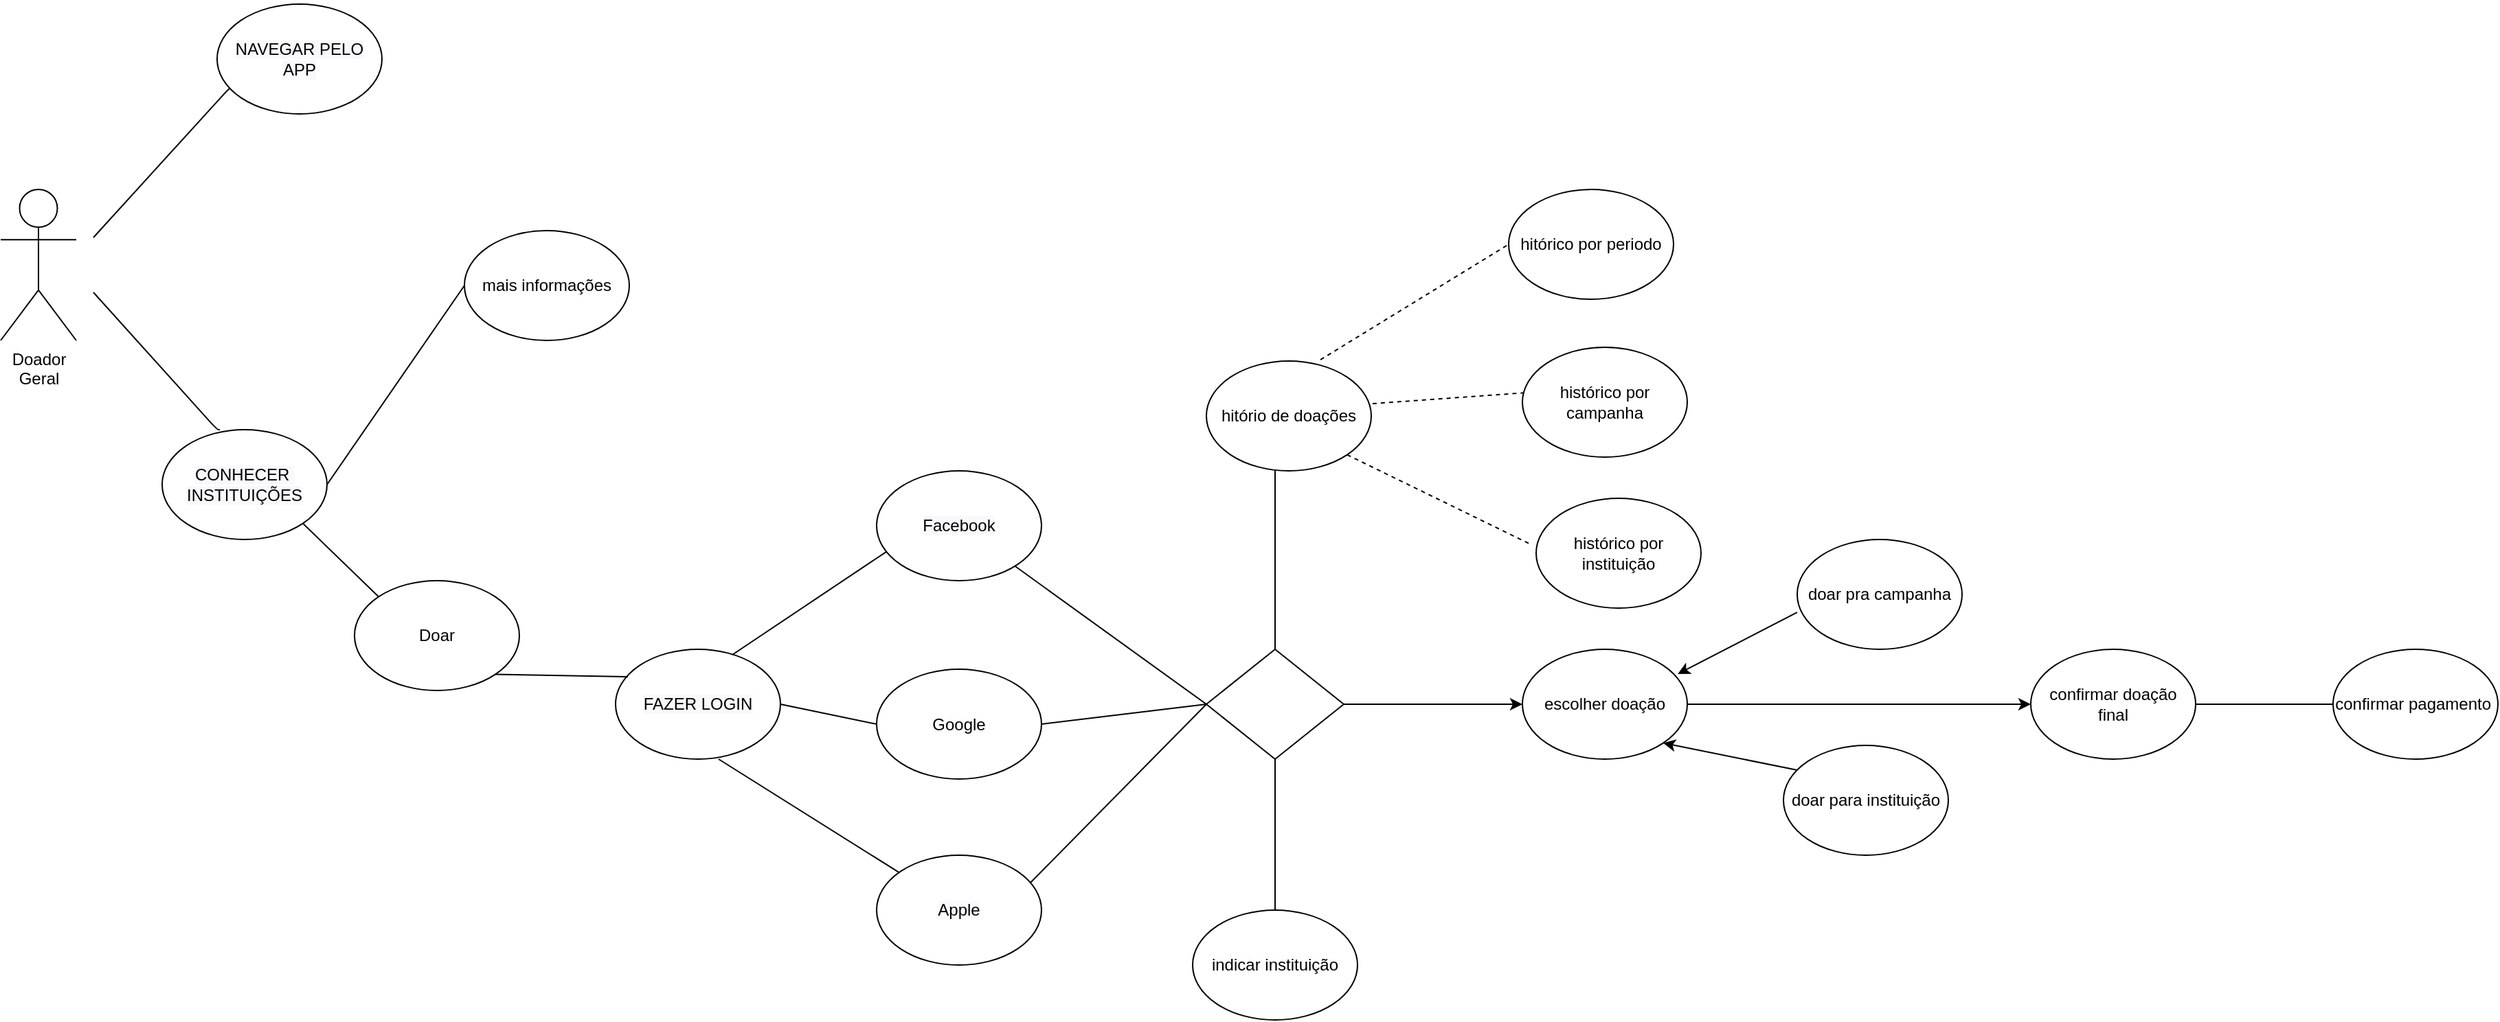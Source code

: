 <mxfile version="15.2.7" type="device"><diagram id="SH8P3eDlyd0mVSnI_X6C" name="Página-1"><mxGraphModel dx="915" dy="510" grid="1" gridSize="10" guides="1" tooltips="1" connect="1" arrows="1" fold="1" page="1" pageScale="1" pageWidth="827" pageHeight="1169" math="0" shadow="0"><root><mxCell id="0"/><mxCell id="1" parent="0"/><mxCell id="f6rt2dhSZc58-nTVMWlo-1" value="Doador&lt;br&gt;Geral" style="shape=umlActor;verticalLabelPosition=bottom;verticalAlign=top;html=1;" vertex="1" parent="1"><mxGeometry x="42.5" y="195" width="55" height="110" as="geometry"/></mxCell><mxCell id="f6rt2dhSZc58-nTVMWlo-6" value="" style="endArrow=none;html=1;exitX=0.083;exitY=0.775;exitDx=0;exitDy=0;exitPerimeter=0;" edge="1" parent="1" source="f6rt2dhSZc58-nTVMWlo-7"><mxGeometry width="50" height="50" relative="1" as="geometry"><mxPoint x="120" y="220" as="sourcePoint"/><mxPoint x="110" y="230" as="targetPoint"/><Array as="points"><mxPoint x="210" y="120"/></Array></mxGeometry></mxCell><mxCell id="f6rt2dhSZc58-nTVMWlo-7" value="&#10;&#10;&lt;span style=&quot;color: rgb(0, 0, 0); font-family: helvetica; font-size: 12px; font-style: normal; font-weight: 400; letter-spacing: normal; text-align: center; text-indent: 0px; text-transform: none; word-spacing: 0px; background-color: rgb(248, 249, 250); display: inline; float: none;&quot;&gt;NAVEGAR PELO APP&lt;/span&gt;&#10;&#10;" style="ellipse;whiteSpace=wrap;html=1;" vertex="1" parent="1"><mxGeometry x="200" y="60" width="120" height="80" as="geometry"/></mxCell><mxCell id="f6rt2dhSZc58-nTVMWlo-8" value="" style="endArrow=none;html=1;entryX=0.35;entryY=0;entryDx=0;entryDy=0;entryPerimeter=0;" edge="1" parent="1" target="f6rt2dhSZc58-nTVMWlo-9"><mxGeometry width="50" height="50" relative="1" as="geometry"><mxPoint x="110" y="270" as="sourcePoint"/><mxPoint x="180" y="380" as="targetPoint"/><Array as="points"><mxPoint x="200" y="370"/></Array></mxGeometry></mxCell><mxCell id="f6rt2dhSZc58-nTVMWlo-9" value="&#10;&#10;&lt;span style=&quot;color: rgb(0, 0, 0); font-family: helvetica; font-size: 12px; font-style: normal; font-weight: 400; letter-spacing: normal; text-align: center; text-indent: 0px; text-transform: none; word-spacing: 0px; background-color: rgb(248, 249, 250); display: inline; float: none;&quot;&gt;CONHECER&amp;nbsp;&lt;/span&gt;&lt;br style=&quot;color: rgb(0, 0, 0); font-family: helvetica; font-size: 12px; font-style: normal; font-weight: 400; letter-spacing: normal; text-align: center; text-indent: 0px; text-transform: none; word-spacing: 0px; background-color: rgb(248, 249, 250);&quot;&gt;&lt;span style=&quot;color: rgb(0, 0, 0); font-family: helvetica; font-size: 12px; font-style: normal; font-weight: 400; letter-spacing: normal; text-align: center; text-indent: 0px; text-transform: none; word-spacing: 0px; background-color: rgb(248, 249, 250); display: inline; float: none;&quot;&gt;INSTITUIÇÕES&lt;/span&gt;&#10;&#10;" style="ellipse;whiteSpace=wrap;html=1;" vertex="1" parent="1"><mxGeometry x="160" y="370" width="120" height="80" as="geometry"/></mxCell><mxCell id="f6rt2dhSZc58-nTVMWlo-10" value="" style="endArrow=none;html=1;exitX=1;exitY=1;exitDx=0;exitDy=0;entryX=0;entryY=0;entryDx=0;entryDy=0;" edge="1" parent="1" source="f6rt2dhSZc58-nTVMWlo-9" target="f6rt2dhSZc58-nTVMWlo-28"><mxGeometry width="50" height="50" relative="1" as="geometry"><mxPoint x="260" y="440" as="sourcePoint"/><mxPoint x="300" y="480" as="targetPoint"/><Array as="points"/></mxGeometry></mxCell><mxCell id="f6rt2dhSZc58-nTVMWlo-11" value="&#10;&#10;&lt;span style=&quot;color: rgb(0, 0, 0); font-family: helvetica; font-size: 12px; font-style: normal; font-weight: 400; letter-spacing: normal; text-align: center; text-indent: 0px; text-transform: none; word-spacing: 0px; background-color: rgb(248, 249, 250); display: inline; float: none;&quot;&gt;FAZER LOGIN&lt;/span&gt;&#10;&#10;" style="ellipse;whiteSpace=wrap;html=1;" vertex="1" parent="1"><mxGeometry x="490" y="530" width="120" height="80" as="geometry"/></mxCell><mxCell id="f6rt2dhSZc58-nTVMWlo-12" value="" style="endArrow=none;html=1;entryX=0.708;entryY=0.05;entryDx=0;entryDy=0;entryPerimeter=0;exitX=0.058;exitY=0.738;exitDx=0;exitDy=0;exitPerimeter=0;" edge="1" parent="1" source="f6rt2dhSZc58-nTVMWlo-13" target="f6rt2dhSZc58-nTVMWlo-11"><mxGeometry width="50" height="50" relative="1" as="geometry"><mxPoint x="558" y="380" as="sourcePoint"/><mxPoint x="430" y="512" as="targetPoint"/><Array as="points"/></mxGeometry></mxCell><mxCell id="f6rt2dhSZc58-nTVMWlo-13" value="&lt;span style=&quot;color: rgb(0 , 0 , 0) ; font-family: &amp;#34;helvetica&amp;#34; ; font-size: 12px ; font-style: normal ; font-weight: 400 ; letter-spacing: normal ; text-indent: 0px ; text-transform: none ; word-spacing: 0px ; background-color: rgb(248 , 249 , 250) ; display: inline ; float: none&quot;&gt;Facebook&lt;br&gt;&lt;/span&gt;" style="ellipse;whiteSpace=wrap;html=1;" vertex="1" parent="1"><mxGeometry x="680" y="400" width="120" height="80" as="geometry"/></mxCell><mxCell id="f6rt2dhSZc58-nTVMWlo-14" value="Google" style="ellipse;whiteSpace=wrap;html=1;" vertex="1" parent="1"><mxGeometry x="680" y="544.5" width="120" height="80" as="geometry"/></mxCell><mxCell id="f6rt2dhSZc58-nTVMWlo-16" value="&lt;span style=&quot;color: rgb(0 , 0 , 0) ; font-family: &amp;#34;helvetica&amp;#34; ; font-size: 12px ; font-style: normal ; font-weight: 400 ; letter-spacing: normal ; text-indent: 0px ; text-transform: none ; word-spacing: 0px ; background-color: rgb(248 , 249 , 250) ; display: inline ; float: none&quot;&gt;Apple&lt;/span&gt;" style="ellipse;whiteSpace=wrap;html=1;" vertex="1" parent="1"><mxGeometry x="680" y="680" width="120" height="80" as="geometry"/></mxCell><mxCell id="f6rt2dhSZc58-nTVMWlo-17" value="" style="endArrow=none;html=1;entryX=1;entryY=0.5;entryDx=0;entryDy=0;exitX=0;exitY=0.5;exitDx=0;exitDy=0;" edge="1" parent="1" source="f6rt2dhSZc58-nTVMWlo-14" target="f6rt2dhSZc58-nTVMWlo-11"><mxGeometry width="50" height="50" relative="1" as="geometry"><mxPoint x="585.96" y="420" as="sourcePoint"/><mxPoint x="460.0" y="552" as="targetPoint"/><Array as="points"/></mxGeometry></mxCell><mxCell id="f6rt2dhSZc58-nTVMWlo-18" value="" style="endArrow=none;html=1;entryX=0.625;entryY=1;entryDx=0;entryDy=0;entryPerimeter=0;" edge="1" parent="1" source="f6rt2dhSZc58-nTVMWlo-16" target="f6rt2dhSZc58-nTVMWlo-11"><mxGeometry width="50" height="50" relative="1" as="geometry"><mxPoint x="568" y="390" as="sourcePoint"/><mxPoint x="442.04" y="522" as="targetPoint"/><Array as="points"/></mxGeometry></mxCell><mxCell id="f6rt2dhSZc58-nTVMWlo-19" value="" style="endArrow=none;html=1;exitX=0;exitY=0.5;exitDx=0;exitDy=0;" edge="1" parent="1" source="f6rt2dhSZc58-nTVMWlo-39" target="f6rt2dhSZc58-nTVMWlo-13"><mxGeometry width="50" height="50" relative="1" as="geometry"><mxPoint x="940.96" y="535.04" as="sourcePoint"/><mxPoint x="452.04" y="532" as="targetPoint"/><Array as="points"/></mxGeometry></mxCell><mxCell id="f6rt2dhSZc58-nTVMWlo-20" value="" style="endArrow=none;html=1;entryX=1;entryY=0.5;entryDx=0;entryDy=0;exitX=0;exitY=0.5;exitDx=0;exitDy=0;" edge="1" parent="1" source="f6rt2dhSZc58-nTVMWlo-39" target="f6rt2dhSZc58-nTVMWlo-14"><mxGeometry width="50" height="50" relative="1" as="geometry"><mxPoint x="910" y="570" as="sourcePoint"/><mxPoint x="680" y="532" as="targetPoint"/><Array as="points"/></mxGeometry></mxCell><mxCell id="f6rt2dhSZc58-nTVMWlo-21" value="" style="endArrow=none;html=1;entryX=0.933;entryY=0.25;entryDx=0;entryDy=0;entryPerimeter=0;" edge="1" parent="1" target="f6rt2dhSZc58-nTVMWlo-16"><mxGeometry width="50" height="50" relative="1" as="geometry"><mxPoint x="920" y="570" as="sourcePoint"/><mxPoint x="660" y="712" as="targetPoint"/><Array as="points"/></mxGeometry></mxCell><mxCell id="f6rt2dhSZc58-nTVMWlo-23" value="escolher doação" style="ellipse;whiteSpace=wrap;html=1;" vertex="1" parent="1"><mxGeometry x="1150" y="530" width="120" height="80" as="geometry"/></mxCell><mxCell id="f6rt2dhSZc58-nTVMWlo-26" value="confirmar doação final" style="ellipse;whiteSpace=wrap;html=1;" vertex="1" parent="1"><mxGeometry x="1520" y="530" width="120" height="80" as="geometry"/></mxCell><mxCell id="f6rt2dhSZc58-nTVMWlo-28" value="Doar" style="ellipse;whiteSpace=wrap;html=1;" vertex="1" parent="1"><mxGeometry x="300" y="480" width="120" height="80" as="geometry"/></mxCell><mxCell id="f6rt2dhSZc58-nTVMWlo-29" value="" style="endArrow=none;html=1;exitX=1;exitY=1;exitDx=0;exitDy=0;entryX=0.075;entryY=0.25;entryDx=0;entryDy=0;entryPerimeter=0;" edge="1" parent="1" source="f6rt2dhSZc58-nTVMWlo-28" target="f6rt2dhSZc58-nTVMWlo-11"><mxGeometry width="50" height="50" relative="1" as="geometry"><mxPoint x="230" y="410" as="sourcePoint"/><mxPoint x="280" y="360" as="targetPoint"/></mxGeometry></mxCell><mxCell id="f6rt2dhSZc58-nTVMWlo-33" value="" style="endArrow=classic;html=1;exitX=1;exitY=0.5;exitDx=0;exitDy=0;" edge="1" parent="1" source="f6rt2dhSZc58-nTVMWlo-39" target="f6rt2dhSZc58-nTVMWlo-23"><mxGeometry width="50" height="50" relative="1" as="geometry"><mxPoint x="1030" y="570" as="sourcePoint"/><mxPoint x="970" y="560" as="targetPoint"/></mxGeometry></mxCell><mxCell id="f6rt2dhSZc58-nTVMWlo-35" value="mais informações" style="ellipse;whiteSpace=wrap;html=1;" vertex="1" parent="1"><mxGeometry x="380" y="225" width="120" height="80" as="geometry"/></mxCell><mxCell id="f6rt2dhSZc58-nTVMWlo-36" value="" style="endArrow=none;html=1;entryX=0;entryY=0.5;entryDx=0;entryDy=0;exitX=1;exitY=0.5;exitDx=0;exitDy=0;" edge="1" parent="1" source="f6rt2dhSZc58-nTVMWlo-9" target="f6rt2dhSZc58-nTVMWlo-35"><mxGeometry width="50" height="50" relative="1" as="geometry"><mxPoint x="580" y="610" as="sourcePoint"/><mxPoint x="630" y="560" as="targetPoint"/><Array as="points"/></mxGeometry></mxCell><mxCell id="f6rt2dhSZc58-nTVMWlo-37" value="" style="endArrow=none;html=1;exitX=0.5;exitY=0;exitDx=0;exitDy=0;" edge="1" parent="1" source="f6rt2dhSZc58-nTVMWlo-39"><mxGeometry width="50" height="50" relative="1" as="geometry"><mxPoint x="580" y="410" as="sourcePoint"/><mxPoint x="970" y="400" as="targetPoint"/></mxGeometry></mxCell><mxCell id="f6rt2dhSZc58-nTVMWlo-38" value="hitório de doações" style="ellipse;whiteSpace=wrap;html=1;" vertex="1" parent="1"><mxGeometry x="920" y="320" width="120" height="80" as="geometry"/></mxCell><mxCell id="f6rt2dhSZc58-nTVMWlo-39" value="" style="rhombus;whiteSpace=wrap;html=1;" vertex="1" parent="1"><mxGeometry x="920" y="530" width="100" height="80" as="geometry"/></mxCell><mxCell id="f6rt2dhSZc58-nTVMWlo-40" value="" style="endArrow=none;dashed=1;html=1;exitX=0.692;exitY=-0.012;exitDx=0;exitDy=0;exitPerimeter=0;entryX=0;entryY=0.5;entryDx=0;entryDy=0;" edge="1" parent="1" source="f6rt2dhSZc58-nTVMWlo-38" target="f6rt2dhSZc58-nTVMWlo-44"><mxGeometry width="50" height="50" relative="1" as="geometry"><mxPoint x="1040" y="510" as="sourcePoint"/><mxPoint x="1190" y="300" as="targetPoint"/><Array as="points"/></mxGeometry></mxCell><mxCell id="f6rt2dhSZc58-nTVMWlo-41" value="" style="endArrow=none;dashed=1;html=1;exitX=1.008;exitY=0.388;exitDx=0;exitDy=0;exitPerimeter=0;entryX=0.025;entryY=0.413;entryDx=0;entryDy=0;entryPerimeter=0;" edge="1" parent="1" source="f6rt2dhSZc58-nTVMWlo-38" target="f6rt2dhSZc58-nTVMWlo-45"><mxGeometry width="50" height="50" relative="1" as="geometry"><mxPoint x="1123.04" y="379.04" as="sourcePoint"/><mxPoint x="1240" y="370" as="targetPoint"/><Array as="points"/></mxGeometry></mxCell><mxCell id="f6rt2dhSZc58-nTVMWlo-42" value="" style="endArrow=none;dashed=1;html=1;exitX=1;exitY=1;exitDx=0;exitDy=0;entryX=-0.025;entryY=0.425;entryDx=0;entryDy=0;entryPerimeter=0;" edge="1" parent="1" source="f6rt2dhSZc58-nTVMWlo-38" target="f6rt2dhSZc58-nTVMWlo-46"><mxGeometry width="50" height="50" relative="1" as="geometry"><mxPoint x="1160.96" y="411.04" as="sourcePoint"/><mxPoint x="1250" y="470" as="targetPoint"/><Array as="points"/></mxGeometry></mxCell><mxCell id="f6rt2dhSZc58-nTVMWlo-44" value="hitórico por periodo" style="ellipse;whiteSpace=wrap;html=1;" vertex="1" parent="1"><mxGeometry x="1140" y="195" width="120" height="80" as="geometry"/></mxCell><mxCell id="f6rt2dhSZc58-nTVMWlo-45" value="histórico por campanha" style="ellipse;whiteSpace=wrap;html=1;" vertex="1" parent="1"><mxGeometry x="1150" y="310" width="120" height="80" as="geometry"/></mxCell><mxCell id="f6rt2dhSZc58-nTVMWlo-46" value="histórico por instituição" style="ellipse;whiteSpace=wrap;html=1;" vertex="1" parent="1"><mxGeometry x="1160" y="420" width="120" height="80" as="geometry"/></mxCell><mxCell id="f6rt2dhSZc58-nTVMWlo-47" value="indicar instituição" style="ellipse;whiteSpace=wrap;html=1;" vertex="1" parent="1"><mxGeometry x="910" y="720" width="120" height="80" as="geometry"/></mxCell><mxCell id="f6rt2dhSZc58-nTVMWlo-48" value="" style="endArrow=none;html=1;entryX=0.5;entryY=1;entryDx=0;entryDy=0;exitX=0.5;exitY=0;exitDx=0;exitDy=0;" edge="1" parent="1" source="f6rt2dhSZc58-nTVMWlo-47" target="f6rt2dhSZc58-nTVMWlo-39"><mxGeometry width="50" height="50" relative="1" as="geometry"><mxPoint x="970" y="720" as="sourcePoint"/><mxPoint x="720" y="640" as="targetPoint"/></mxGeometry></mxCell><mxCell id="f6rt2dhSZc58-nTVMWlo-51" value="doar pra campanha" style="ellipse;whiteSpace=wrap;html=1;" vertex="1" parent="1"><mxGeometry x="1350" y="450" width="120" height="80" as="geometry"/></mxCell><mxCell id="f6rt2dhSZc58-nTVMWlo-53" value="" style="endArrow=classic;html=1;entryX=0.942;entryY=0.225;entryDx=0;entryDy=0;entryPerimeter=0;exitX=0;exitY=0.663;exitDx=0;exitDy=0;exitPerimeter=0;" edge="1" parent="1" source="f6rt2dhSZc58-nTVMWlo-51" target="f6rt2dhSZc58-nTVMWlo-23"><mxGeometry width="50" height="50" relative="1" as="geometry"><mxPoint x="1350" y="530" as="sourcePoint"/><mxPoint x="1410" y="540" as="targetPoint"/></mxGeometry></mxCell><mxCell id="f6rt2dhSZc58-nTVMWlo-54" value="" style="endArrow=classic;html=1;entryX=1;entryY=1;entryDx=0;entryDy=0;" edge="1" parent="1" target="f6rt2dhSZc58-nTVMWlo-23"><mxGeometry width="50" height="50" relative="1" as="geometry"><mxPoint x="1360" y="620" as="sourcePoint"/><mxPoint x="1410" y="540" as="targetPoint"/></mxGeometry></mxCell><mxCell id="f6rt2dhSZc58-nTVMWlo-55" value="doar para instituição" style="ellipse;whiteSpace=wrap;html=1;" vertex="1" parent="1"><mxGeometry x="1340" y="600" width="120" height="80" as="geometry"/></mxCell><mxCell id="f6rt2dhSZc58-nTVMWlo-56" value="" style="endArrow=classic;html=1;entryX=0;entryY=0.5;entryDx=0;entryDy=0;" edge="1" parent="1" source="f6rt2dhSZc58-nTVMWlo-23" target="f6rt2dhSZc58-nTVMWlo-26"><mxGeometry width="50" height="50" relative="1" as="geometry"><mxPoint x="1290" y="590" as="sourcePoint"/><mxPoint x="1310" y="630" as="targetPoint"/></mxGeometry></mxCell><mxCell id="f6rt2dhSZc58-nTVMWlo-57" value="" style="endArrow=none;html=1;exitX=1;exitY=0.5;exitDx=0;exitDy=0;" edge="1" parent="1" source="f6rt2dhSZc58-nTVMWlo-26" target="f6rt2dhSZc58-nTVMWlo-58"><mxGeometry width="50" height="50" relative="1" as="geometry"><mxPoint x="1690" y="590" as="sourcePoint"/><mxPoint x="1760" y="570" as="targetPoint"/></mxGeometry></mxCell><mxCell id="f6rt2dhSZc58-nTVMWlo-58" value="confirmar pagamento&amp;nbsp;&lt;br&gt;" style="ellipse;whiteSpace=wrap;html=1;" vertex="1" parent="1"><mxGeometry x="1740" y="530" width="120" height="80" as="geometry"/></mxCell></root></mxGraphModel></diagram></mxfile>